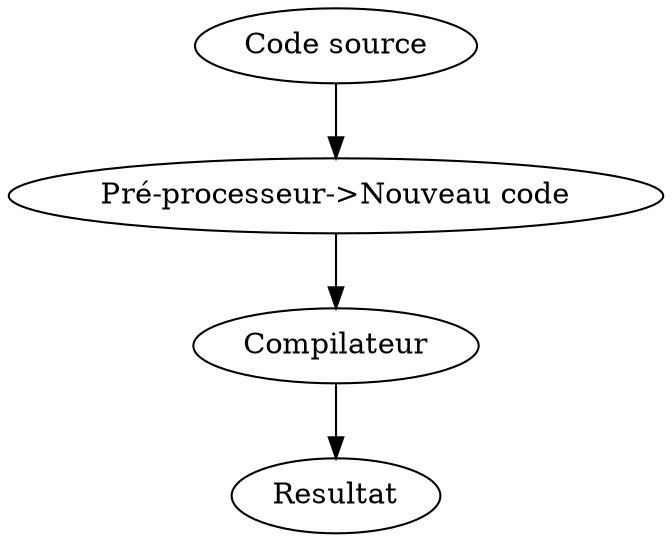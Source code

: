 digraph "G" {
A[label="Code source"]
B[label="Pré-processeur->Nouveau code"]
C[label="Compilateur"]
D[label="Resultat"]
A -> B -> C -> D;
}